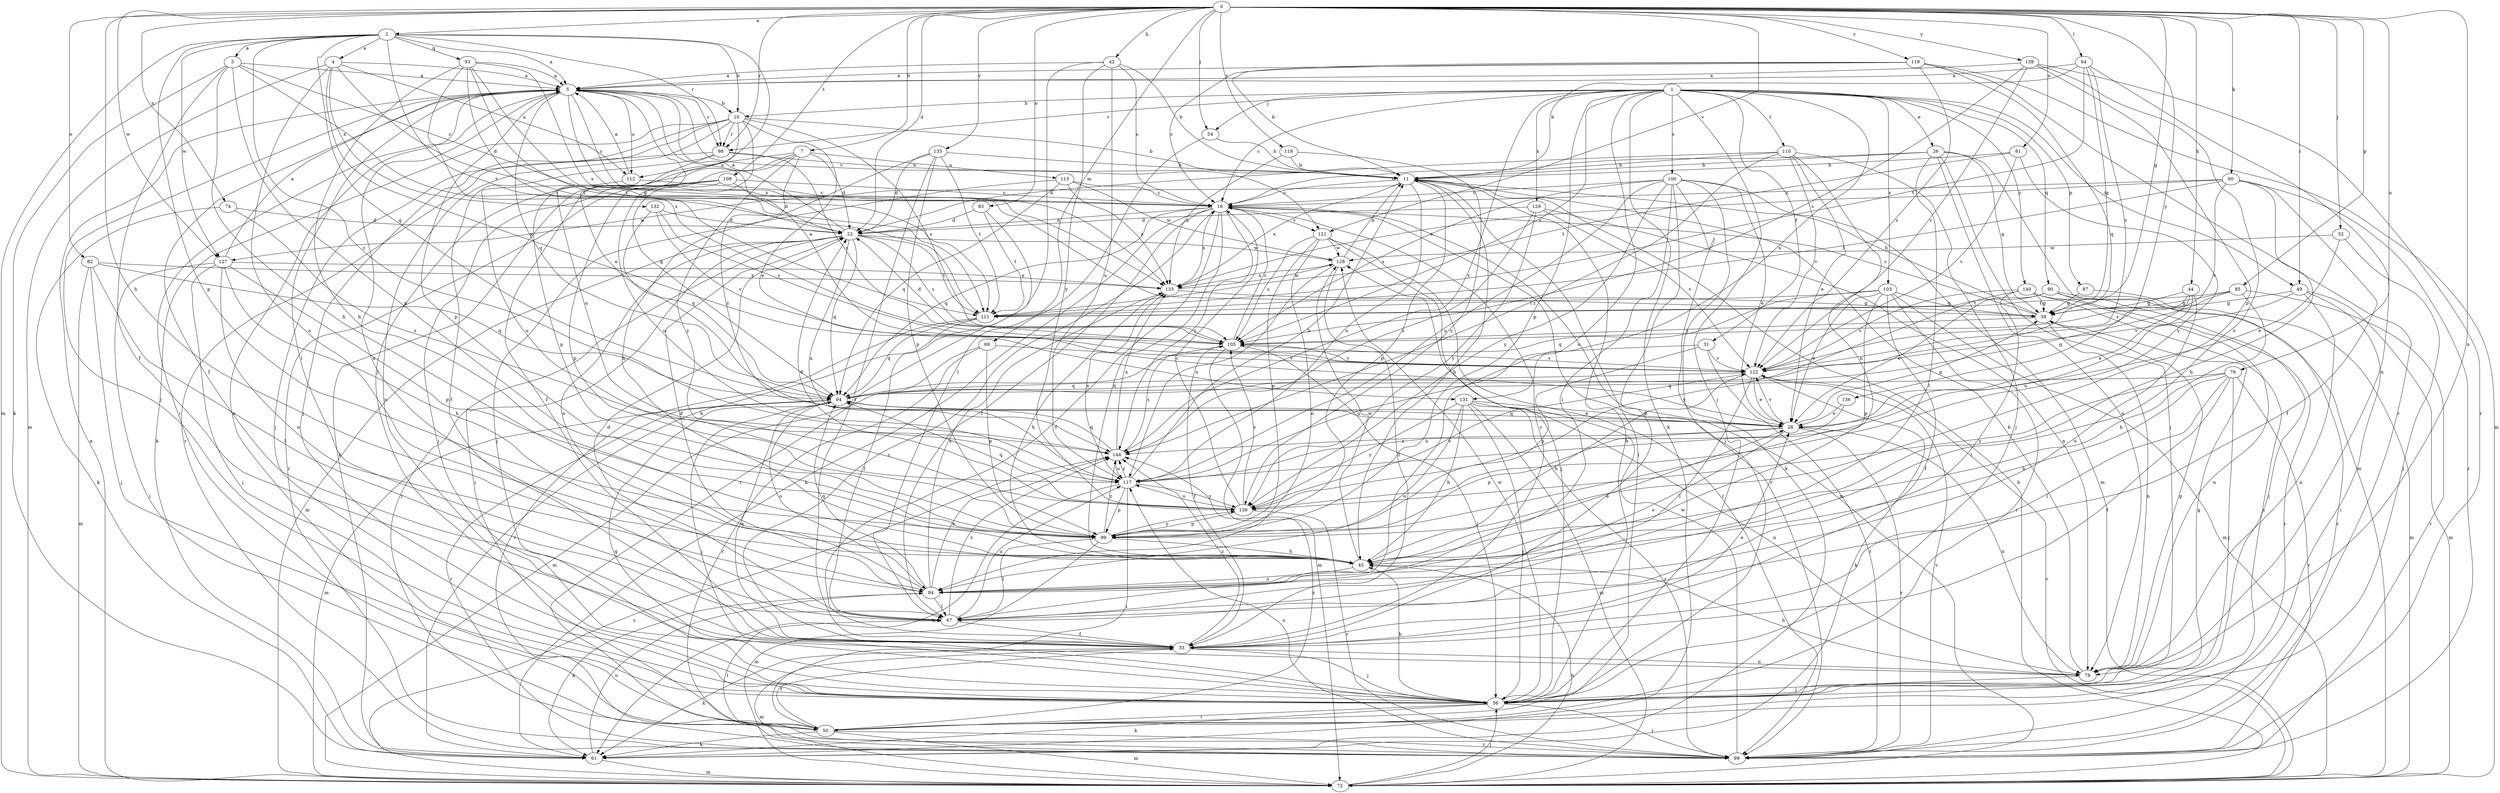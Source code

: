 strict digraph  {
0;
1;
2;
3;
4;
5;
7;
10;
11;
16;
22;
26;
28;
31;
33;
39;
42;
44;
45;
49;
50;
52;
54;
56;
60;
61;
64;
67;
69;
72;
74;
76;
78;
81;
82;
83;
84;
85;
87;
89;
90;
93;
94;
98;
99;
100;
103;
105;
108;
110;
111;
112;
113;
117;
118;
119;
121;
122;
127;
128;
129;
131;
132;
133;
135;
136;
138;
139;
140;
144;
0 -> 2  [label=a];
0 -> 7  [label=b];
0 -> 22  [label=d];
0 -> 39  [label=g];
0 -> 42  [label=h];
0 -> 44  [label=h];
0 -> 45  [label=h];
0 -> 49  [label=i];
0 -> 52  [label=j];
0 -> 54  [label=j];
0 -> 60  [label=k];
0 -> 64  [label=l];
0 -> 69  [label=m];
0 -> 74  [label=n];
0 -> 76  [label=n];
0 -> 78  [label=n];
0 -> 81  [label=o];
0 -> 82  [label=o];
0 -> 83  [label=o];
0 -> 85  [label=p];
0 -> 98  [label=r];
0 -> 108  [label=t];
0 -> 118  [label=v];
0 -> 119  [label=v];
0 -> 121  [label=v];
0 -> 127  [label=w];
0 -> 135  [label=y];
0 -> 136  [label=y];
0 -> 138  [label=y];
1 -> 10  [label=b];
1 -> 16  [label=c];
1 -> 26  [label=e];
1 -> 31  [label=f];
1 -> 49  [label=i];
1 -> 54  [label=j];
1 -> 56  [label=j];
1 -> 61  [label=k];
1 -> 84  [label=o];
1 -> 87  [label=p];
1 -> 89  [label=p];
1 -> 90  [label=q];
1 -> 98  [label=r];
1 -> 100  [label=s];
1 -> 103  [label=s];
1 -> 105  [label=s];
1 -> 110  [label=t];
1 -> 129  [label=x];
1 -> 131  [label=x];
1 -> 140  [label=z];
1 -> 144  [label=z];
2 -> 3  [label=a];
2 -> 4  [label=a];
2 -> 5  [label=a];
2 -> 10  [label=b];
2 -> 56  [label=j];
2 -> 72  [label=m];
2 -> 89  [label=p];
2 -> 93  [label=q];
2 -> 94  [label=q];
2 -> 98  [label=r];
2 -> 111  [label=t];
2 -> 127  [label=w];
2 -> 144  [label=z];
3 -> 5  [label=a];
3 -> 16  [label=c];
3 -> 33  [label=f];
3 -> 45  [label=h];
3 -> 61  [label=k];
3 -> 89  [label=p];
3 -> 111  [label=t];
4 -> 5  [label=a];
4 -> 72  [label=m];
4 -> 84  [label=o];
4 -> 111  [label=t];
4 -> 112  [label=u];
4 -> 131  [label=x];
4 -> 132  [label=x];
5 -> 10  [label=b];
5 -> 16  [label=c];
5 -> 28  [label=e];
5 -> 33  [label=f];
5 -> 50  [label=i];
5 -> 56  [label=j];
5 -> 67  [label=l];
5 -> 89  [label=p];
5 -> 94  [label=q];
5 -> 98  [label=r];
5 -> 112  [label=u];
5 -> 121  [label=v];
5 -> 133  [label=x];
7 -> 22  [label=d];
7 -> 33  [label=f];
7 -> 61  [label=k];
7 -> 112  [label=u];
7 -> 113  [label=u];
7 -> 139  [label=y];
7 -> 144  [label=z];
10 -> 11  [label=b];
10 -> 28  [label=e];
10 -> 56  [label=j];
10 -> 61  [label=k];
10 -> 78  [label=n];
10 -> 94  [label=q];
10 -> 98  [label=r];
10 -> 99  [label=r];
10 -> 105  [label=s];
10 -> 117  [label=u];
11 -> 16  [label=c];
11 -> 45  [label=h];
11 -> 50  [label=i];
11 -> 89  [label=p];
11 -> 117  [label=u];
11 -> 127  [label=w];
11 -> 133  [label=x];
16 -> 22  [label=d];
16 -> 33  [label=f];
16 -> 45  [label=h];
16 -> 61  [label=k];
16 -> 67  [label=l];
16 -> 72  [label=m];
16 -> 94  [label=q];
16 -> 99  [label=r];
16 -> 121  [label=v];
16 -> 133  [label=x];
16 -> 144  [label=z];
22 -> 5  [label=a];
22 -> 50  [label=i];
22 -> 72  [label=m];
22 -> 84  [label=o];
22 -> 94  [label=q];
22 -> 99  [label=r];
22 -> 105  [label=s];
22 -> 111  [label=t];
22 -> 117  [label=u];
22 -> 128  [label=w];
26 -> 11  [label=b];
26 -> 16  [label=c];
26 -> 39  [label=g];
26 -> 56  [label=j];
26 -> 67  [label=l];
26 -> 72  [label=m];
26 -> 78  [label=n];
28 -> 39  [label=g];
28 -> 78  [label=n];
28 -> 84  [label=o];
28 -> 89  [label=p];
28 -> 94  [label=q];
28 -> 99  [label=r];
28 -> 122  [label=v];
28 -> 144  [label=z];
31 -> 89  [label=p];
31 -> 99  [label=r];
31 -> 117  [label=u];
31 -> 122  [label=v];
33 -> 16  [label=c];
33 -> 28  [label=e];
33 -> 56  [label=j];
33 -> 61  [label=k];
33 -> 72  [label=m];
33 -> 78  [label=n];
33 -> 94  [label=q];
33 -> 144  [label=z];
39 -> 11  [label=b];
39 -> 16  [label=c];
39 -> 78  [label=n];
39 -> 105  [label=s];
42 -> 5  [label=a];
42 -> 11  [label=b];
42 -> 16  [label=c];
42 -> 61  [label=k];
42 -> 117  [label=u];
42 -> 139  [label=y];
44 -> 28  [label=e];
44 -> 39  [label=g];
44 -> 84  [label=o];
44 -> 105  [label=s];
44 -> 117  [label=u];
45 -> 28  [label=e];
45 -> 84  [label=o];
45 -> 128  [label=w];
49 -> 39  [label=g];
49 -> 50  [label=i];
49 -> 72  [label=m];
49 -> 78  [label=n];
49 -> 122  [label=v];
50 -> 5  [label=a];
50 -> 33  [label=f];
50 -> 61  [label=k];
50 -> 67  [label=l];
50 -> 72  [label=m];
50 -> 99  [label=r];
50 -> 144  [label=z];
52 -> 28  [label=e];
52 -> 56  [label=j];
52 -> 128  [label=w];
54 -> 11  [label=b];
54 -> 67  [label=l];
56 -> 11  [label=b];
56 -> 16  [label=c];
56 -> 39  [label=g];
56 -> 45  [label=h];
56 -> 50  [label=i];
56 -> 61  [label=k];
56 -> 94  [label=q];
56 -> 99  [label=r];
56 -> 128  [label=w];
60 -> 16  [label=c];
60 -> 33  [label=f];
60 -> 45  [label=h];
60 -> 99  [label=r];
60 -> 111  [label=t];
60 -> 122  [label=v];
60 -> 133  [label=x];
61 -> 72  [label=m];
61 -> 84  [label=o];
64 -> 5  [label=a];
64 -> 11  [label=b];
64 -> 39  [label=g];
64 -> 78  [label=n];
64 -> 111  [label=t];
64 -> 122  [label=v];
67 -> 5  [label=a];
67 -> 22  [label=d];
67 -> 33  [label=f];
67 -> 117  [label=u];
67 -> 144  [label=z];
69 -> 72  [label=m];
69 -> 89  [label=p];
69 -> 99  [label=r];
69 -> 122  [label=v];
72 -> 5  [label=a];
72 -> 11  [label=b];
72 -> 45  [label=h];
72 -> 56  [label=j];
72 -> 122  [label=v];
72 -> 144  [label=z];
74 -> 22  [label=d];
74 -> 61  [label=k];
74 -> 144  [label=z];
76 -> 33  [label=f];
76 -> 45  [label=h];
76 -> 56  [label=j];
76 -> 67  [label=l];
76 -> 94  [label=q];
76 -> 99  [label=r];
76 -> 139  [label=y];
78 -> 11  [label=b];
78 -> 39  [label=g];
78 -> 45  [label=h];
78 -> 56  [label=j];
81 -> 11  [label=b];
81 -> 111  [label=t];
81 -> 122  [label=v];
81 -> 139  [label=y];
82 -> 56  [label=j];
82 -> 67  [label=l];
82 -> 72  [label=m];
82 -> 94  [label=q];
82 -> 133  [label=x];
83 -> 22  [label=d];
83 -> 99  [label=r];
83 -> 111  [label=t];
84 -> 22  [label=d];
84 -> 61  [label=k];
84 -> 67  [label=l];
84 -> 94  [label=q];
84 -> 133  [label=x];
84 -> 144  [label=z];
85 -> 39  [label=g];
85 -> 45  [label=h];
85 -> 94  [label=q];
85 -> 99  [label=r];
85 -> 111  [label=t];
87 -> 39  [label=g];
87 -> 72  [label=m];
89 -> 45  [label=h];
89 -> 67  [label=l];
89 -> 72  [label=m];
89 -> 139  [label=y];
89 -> 144  [label=z];
90 -> 28  [label=e];
90 -> 56  [label=j];
90 -> 78  [label=n];
90 -> 99  [label=r];
90 -> 111  [label=t];
93 -> 5  [label=a];
93 -> 22  [label=d];
93 -> 39  [label=g];
93 -> 45  [label=h];
93 -> 105  [label=s];
93 -> 111  [label=t];
93 -> 133  [label=x];
94 -> 28  [label=e];
94 -> 56  [label=j];
94 -> 72  [label=m];
94 -> 84  [label=o];
94 -> 99  [label=r];
98 -> 11  [label=b];
98 -> 33  [label=f];
98 -> 56  [label=j];
98 -> 89  [label=p];
98 -> 105  [label=s];
99 -> 117  [label=u];
99 -> 122  [label=v];
99 -> 128  [label=w];
100 -> 16  [label=c];
100 -> 28  [label=e];
100 -> 33  [label=f];
100 -> 56  [label=j];
100 -> 61  [label=k];
100 -> 67  [label=l];
100 -> 72  [label=m];
100 -> 105  [label=s];
100 -> 117  [label=u];
100 -> 139  [label=y];
103 -> 28  [label=e];
103 -> 33  [label=f];
103 -> 39  [label=g];
103 -> 50  [label=i];
103 -> 72  [label=m];
103 -> 89  [label=p];
103 -> 94  [label=q];
103 -> 111  [label=t];
105 -> 16  [label=c];
105 -> 22  [label=d];
105 -> 33  [label=f];
105 -> 56  [label=j];
105 -> 72  [label=m];
105 -> 122  [label=v];
108 -> 16  [label=c];
108 -> 22  [label=d];
108 -> 56  [label=j];
108 -> 89  [label=p];
108 -> 99  [label=r];
108 -> 117  [label=u];
110 -> 11  [label=b];
110 -> 22  [label=d];
110 -> 28  [label=e];
110 -> 45  [label=h];
110 -> 56  [label=j];
110 -> 122  [label=v];
110 -> 144  [label=z];
111 -> 67  [label=l];
111 -> 94  [label=q];
111 -> 99  [label=r];
112 -> 5  [label=a];
112 -> 16  [label=c];
112 -> 117  [label=u];
113 -> 16  [label=c];
113 -> 56  [label=j];
113 -> 94  [label=q];
113 -> 128  [label=w];
113 -> 133  [label=x];
117 -> 11  [label=b];
117 -> 50  [label=i];
117 -> 61  [label=k];
117 -> 89  [label=p];
117 -> 133  [label=x];
117 -> 139  [label=y];
117 -> 144  [label=z];
118 -> 11  [label=b];
118 -> 133  [label=x];
118 -> 139  [label=y];
119 -> 5  [label=a];
119 -> 11  [label=b];
119 -> 16  [label=c];
119 -> 72  [label=m];
119 -> 94  [label=q];
119 -> 99  [label=r];
119 -> 122  [label=v];
121 -> 56  [label=j];
121 -> 84  [label=o];
121 -> 89  [label=p];
121 -> 99  [label=r];
121 -> 105  [label=s];
121 -> 128  [label=w];
122 -> 5  [label=a];
122 -> 28  [label=e];
122 -> 45  [label=h];
122 -> 61  [label=k];
122 -> 67  [label=l];
122 -> 94  [label=q];
122 -> 105  [label=s];
127 -> 5  [label=a];
127 -> 45  [label=h];
127 -> 50  [label=i];
127 -> 56  [label=j];
127 -> 84  [label=o];
127 -> 89  [label=p];
127 -> 133  [label=x];
128 -> 11  [label=b];
128 -> 33  [label=f];
128 -> 117  [label=u];
128 -> 133  [label=x];
129 -> 22  [label=d];
129 -> 78  [label=n];
129 -> 122  [label=v];
129 -> 139  [label=y];
129 -> 144  [label=z];
131 -> 28  [label=e];
131 -> 45  [label=h];
131 -> 56  [label=j];
131 -> 72  [label=m];
131 -> 78  [label=n];
131 -> 84  [label=o];
131 -> 99  [label=r];
131 -> 139  [label=y];
132 -> 22  [label=d];
132 -> 94  [label=q];
132 -> 105  [label=s];
132 -> 122  [label=v];
133 -> 39  [label=g];
133 -> 45  [label=h];
133 -> 128  [label=w];
135 -> 11  [label=b];
135 -> 22  [label=d];
135 -> 33  [label=f];
135 -> 45  [label=h];
135 -> 89  [label=p];
135 -> 111  [label=t];
136 -> 28  [label=e];
136 -> 117  [label=u];
138 -> 5  [label=a];
138 -> 84  [label=o];
138 -> 89  [label=p];
138 -> 99  [label=r];
138 -> 105  [label=s];
138 -> 122  [label=v];
139 -> 16  [label=c];
139 -> 22  [label=d];
139 -> 89  [label=p];
139 -> 94  [label=q];
139 -> 99  [label=r];
139 -> 105  [label=s];
139 -> 117  [label=u];
139 -> 122  [label=v];
140 -> 39  [label=g];
140 -> 50  [label=i];
140 -> 67  [label=l];
140 -> 99  [label=r];
140 -> 122  [label=v];
140 -> 139  [label=y];
144 -> 94  [label=q];
144 -> 105  [label=s];
144 -> 117  [label=u];
144 -> 133  [label=x];
}
